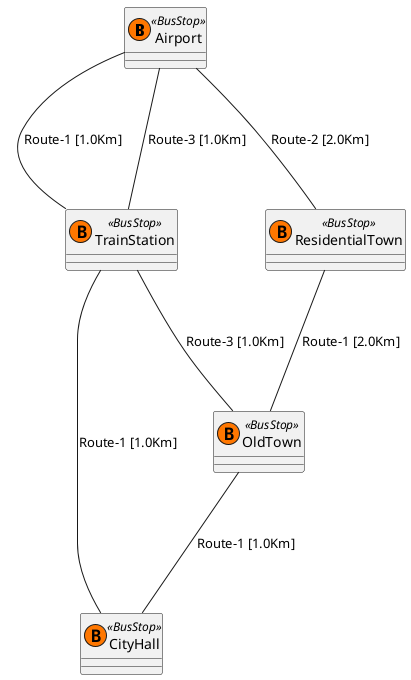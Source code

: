 @startuml
'https://plantuml.com/class-diagram
skinparam classAttributeIconSize 0
class Airport<< (B,#FF7700) BusStop >>
class TrainStation << (B,#FF7700) BusStop >>
class CityHall<< (B,#FF7700) BusStop >>
class OldTown<< (B,#FF7700) BusStop >>
class ResidentialTown<< (B,#FF7700) BusStop >>

Airport --- TrainStation : Route-1 [1.0Km]
Airport --- TrainStation : Route-3 [1.0Km]
TrainStation --- CityHall : Route-1 [1.0Km]
OldTown --- CityHall : Route-1 [1.0Km]
ResidentialTown --- OldTown : Route-1 [2.0Km]
Airport --- ResidentialTown : Route-2 [2.0Km]
TrainStation ---OldTown : Route-3 [1.0Km]

@enduml